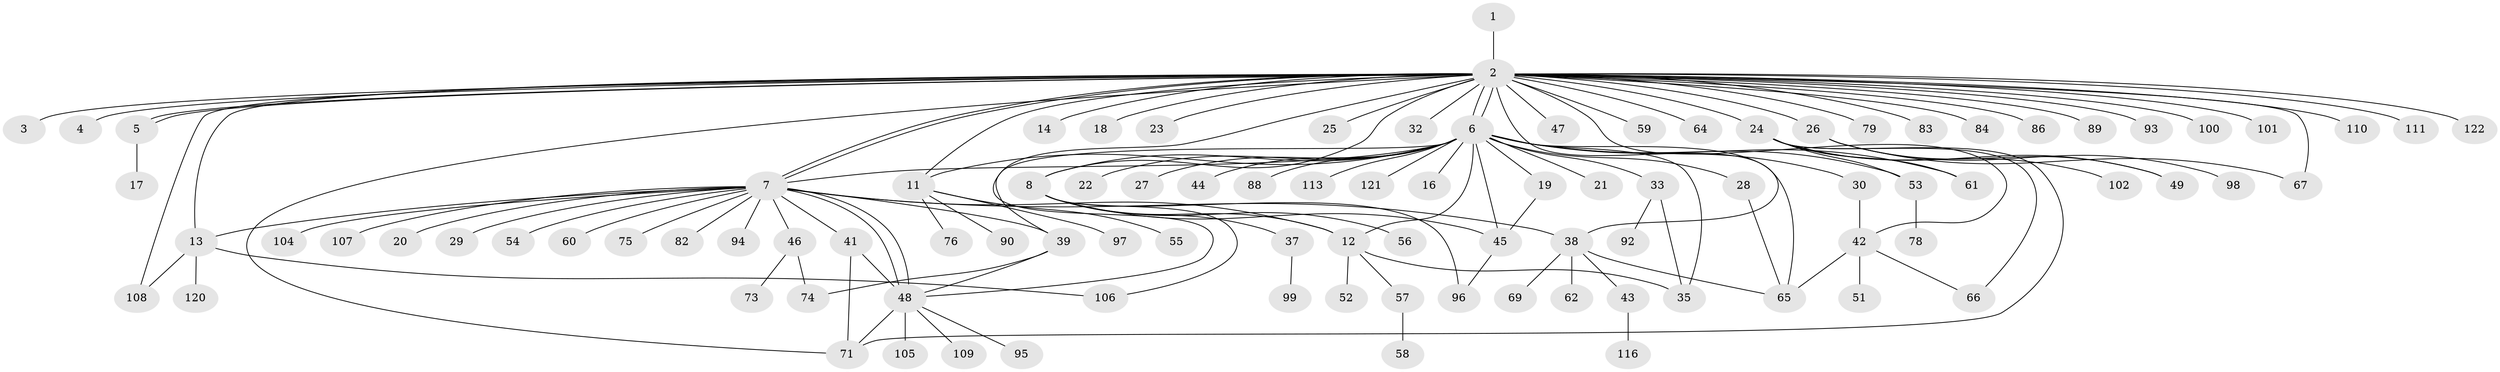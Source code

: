 // original degree distribution, {1: 0.5645161290322581, 32: 0.008064516129032258, 3: 0.10483870967741936, 15: 0.008064516129032258, 21: 0.008064516129032258, 8: 0.016129032258064516, 13: 0.016129032258064516, 5: 0.04838709677419355, 2: 0.1774193548387097, 4: 0.03225806451612903, 7: 0.008064516129032258, 10: 0.008064516129032258}
// Generated by graph-tools (version 1.1) at 2025/11/02/27/25 16:11:14]
// undirected, 97 vertices, 131 edges
graph export_dot {
graph [start="1"]
  node [color=gray90,style=filled];
  1;
  2 [super="+9"];
  3;
  4;
  5;
  6 [super="+10"];
  7 [super="+40"];
  8 [super="+119"];
  11 [super="+15"];
  12 [super="+36"];
  13 [super="+124"];
  14;
  16;
  17;
  18;
  19 [super="+114"];
  20;
  21 [super="+68"];
  22;
  23;
  24 [super="+85"];
  25 [super="+91"];
  26;
  27 [super="+87"];
  28;
  29;
  30 [super="+31"];
  32;
  33 [super="+34"];
  35 [super="+115"];
  37;
  38 [super="+63"];
  39 [super="+123"];
  41 [super="+50"];
  42 [super="+117"];
  43;
  44;
  45 [super="+77"];
  46;
  47;
  48 [super="+72"];
  49;
  51;
  52;
  53;
  54;
  55;
  56 [super="+112"];
  57;
  58;
  59;
  60;
  61;
  62;
  64;
  65 [super="+81"];
  66;
  67 [super="+70"];
  69;
  71 [super="+80"];
  73 [super="+103"];
  74 [super="+118"];
  75;
  76;
  78;
  79;
  82;
  83;
  84;
  86;
  88;
  89;
  90;
  92;
  93;
  94;
  95;
  96;
  97;
  98;
  99;
  100;
  101;
  102;
  104;
  105;
  106;
  107;
  108;
  109;
  110;
  111;
  113;
  116;
  120;
  121;
  122;
  1 -- 2;
  2 -- 3;
  2 -- 4;
  2 -- 5;
  2 -- 5;
  2 -- 6 [weight=2];
  2 -- 6;
  2 -- 7;
  2 -- 7;
  2 -- 14;
  2 -- 18;
  2 -- 23;
  2 -- 25;
  2 -- 26;
  2 -- 32;
  2 -- 38;
  2 -- 42;
  2 -- 47;
  2 -- 48;
  2 -- 71;
  2 -- 79;
  2 -- 83;
  2 -- 93;
  2 -- 101;
  2 -- 108;
  2 -- 110;
  2 -- 111;
  2 -- 64;
  2 -- 67;
  2 -- 100;
  2 -- 84;
  2 -- 86;
  2 -- 24 [weight=2];
  2 -- 89;
  2 -- 122;
  2 -- 59;
  2 -- 8;
  2 -- 11;
  2 -- 13;
  5 -- 17;
  6 -- 7;
  6 -- 8 [weight=2];
  6 -- 16;
  6 -- 19;
  6 -- 21;
  6 -- 27;
  6 -- 28;
  6 -- 53;
  6 -- 61;
  6 -- 113;
  6 -- 33;
  6 -- 35;
  6 -- 39;
  6 -- 11;
  6 -- 44;
  6 -- 45;
  6 -- 22;
  6 -- 88;
  6 -- 121;
  6 -- 30;
  6 -- 12;
  6 -- 65;
  7 -- 13;
  7 -- 20;
  7 -- 29;
  7 -- 38;
  7 -- 39;
  7 -- 41;
  7 -- 46;
  7 -- 48;
  7 -- 48;
  7 -- 54;
  7 -- 60;
  7 -- 75;
  7 -- 82;
  7 -- 94;
  7 -- 104;
  7 -- 107;
  7 -- 12;
  8 -- 12;
  8 -- 37;
  8 -- 56;
  8 -- 96;
  8 -- 106;
  8 -- 45;
  11 -- 90;
  11 -- 97;
  11 -- 55;
  11 -- 76;
  12 -- 52;
  12 -- 57;
  12 -- 35;
  13 -- 106;
  13 -- 108;
  13 -- 120;
  19 -- 45;
  24 -- 49 [weight=2];
  24 -- 66;
  24 -- 53;
  24 -- 102;
  24 -- 71;
  24 -- 61;
  26 -- 49;
  26 -- 67;
  26 -- 98;
  28 -- 65;
  30 -- 42;
  33 -- 92;
  33 -- 35;
  37 -- 99;
  38 -- 43;
  38 -- 62;
  38 -- 69;
  38 -- 65;
  39 -- 74;
  39 -- 48;
  41 -- 48;
  41 -- 71;
  42 -- 51;
  42 -- 66;
  42 -- 65;
  43 -- 116;
  45 -- 96;
  46 -- 73;
  46 -- 74;
  48 -- 71;
  48 -- 95;
  48 -- 105;
  48 -- 109;
  53 -- 78;
  57 -- 58;
}
